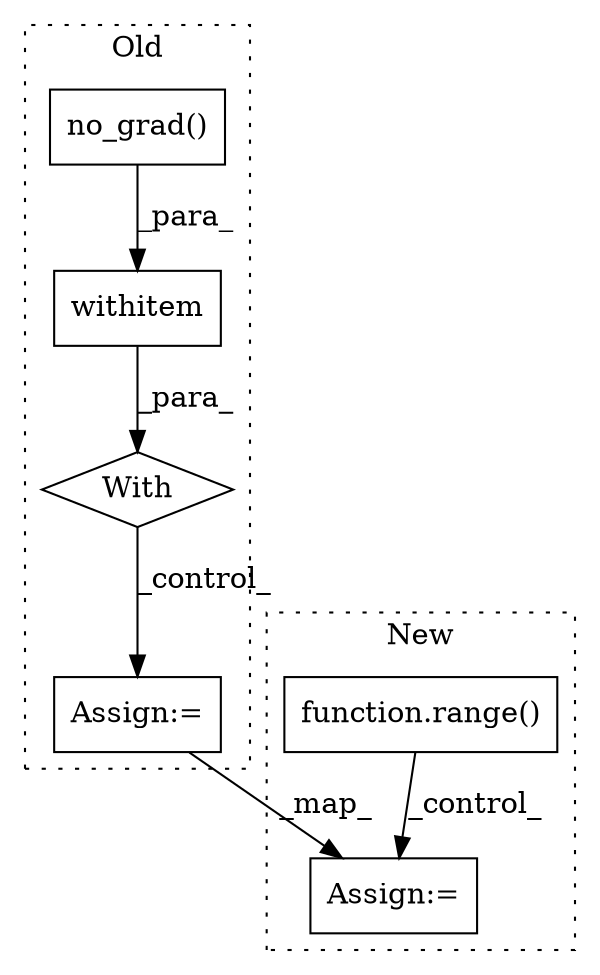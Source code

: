 digraph G {
subgraph cluster0 {
1 [label="no_grad()" a="75" s="4859" l="15" shape="box"];
3 [label="With" a="39" s="4854,4864" l="5,32" shape="diamond"];
4 [label="withitem" a="49" s="4859" l="5" shape="box"];
6 [label="Assign:=" a="68" s="4897" l="47" shape="box"];
label = "Old";
style="dotted";
}
subgraph cluster1 {
2 [label="function.range()" a="75" s="4251,4258" l="6,1" shape="box"];
5 [label="Assign:=" a="68" s="4313" l="43" shape="box"];
label = "New";
style="dotted";
}
1 -> 4 [label="_para_"];
2 -> 5 [label="_control_"];
3 -> 6 [label="_control_"];
4 -> 3 [label="_para_"];
6 -> 5 [label="_map_"];
}